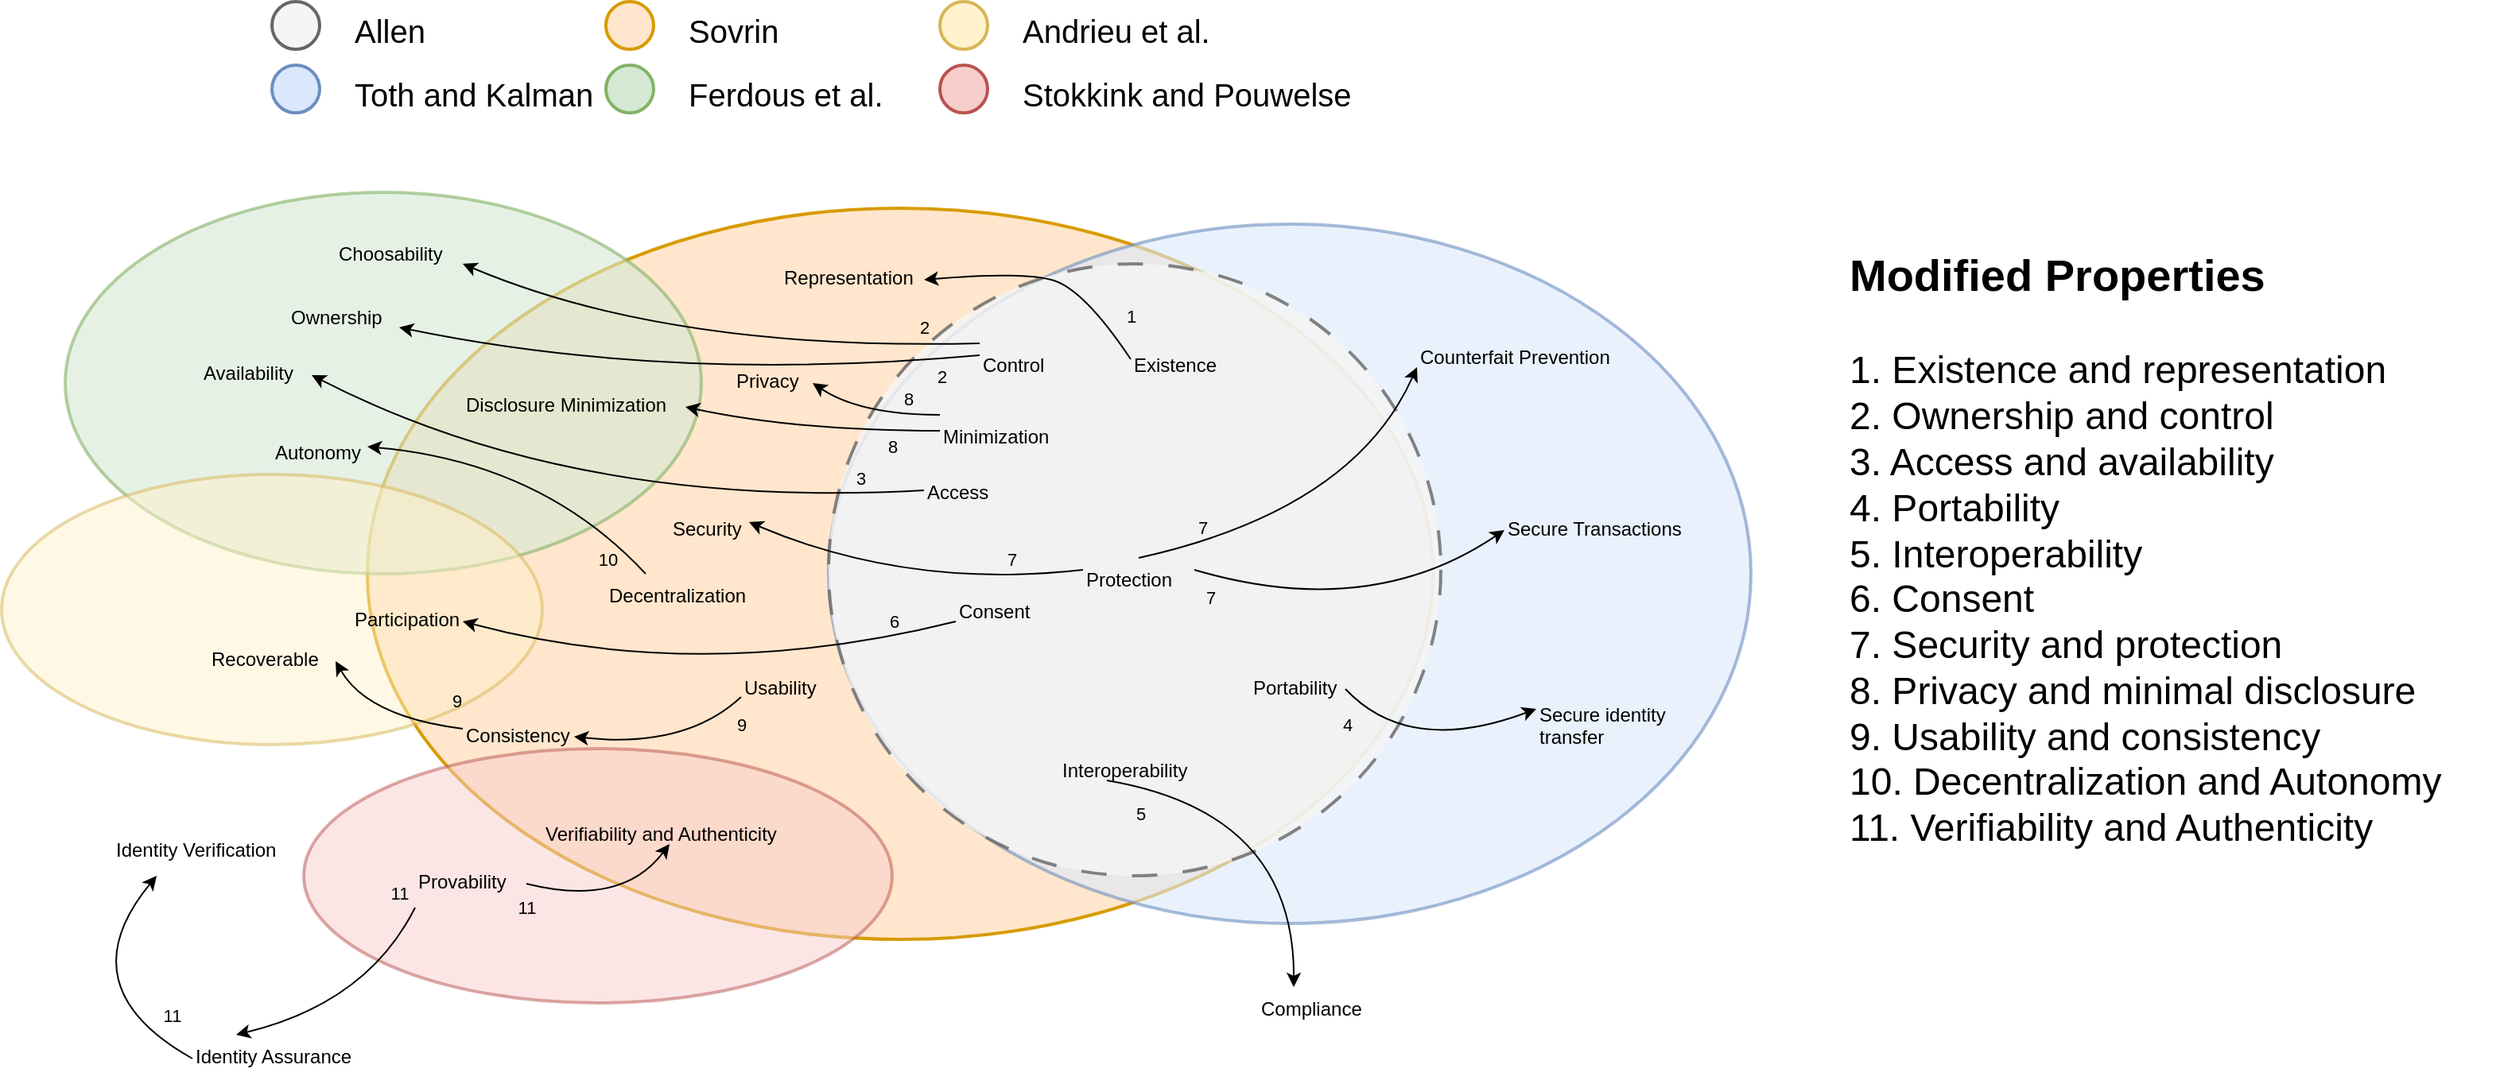 <mxfile version="26.0.10">
  <diagram name="Page-1" id="01GooG16zKZ9NEghx0lm">
    <mxGraphModel dx="2835" dy="2183" grid="1" gridSize="10" guides="1" tooltips="1" connect="1" arrows="1" fold="1" page="1" pageScale="1" pageWidth="850" pageHeight="1100" math="0" shadow="0">
      <root>
        <mxCell id="0" />
        <mxCell id="1" parent="0" />
        <mxCell id="aTWuju5GETZAm3QBWsv6-1" value="" style="ellipse;whiteSpace=wrap;html=1;direction=west;fillColor=#ffe6cc;strokeColor=#d79b00;strokeWidth=2;" parent="1" vertex="1">
          <mxGeometry x="-280" y="10" width="670" height="460" as="geometry" />
        </mxCell>
        <mxCell id="aTWuju5GETZAm3QBWsv6-2" value="" style="ellipse;whiteSpace=wrap;html=1;opacity=50;fillColor=#f8cecc;strokeColor=#b85450;strokeWidth=2;" parent="1" vertex="1">
          <mxGeometry x="-320" y="350" width="370" height="160" as="geometry" />
        </mxCell>
        <mxCell id="aTWuju5GETZAm3QBWsv6-3" value="" style="ellipse;whiteSpace=wrap;html=1;direction=south;fillColor=#dae8fc;strokeColor=#6c8ebf;opacity=60;strokeWidth=2;" parent="1" vertex="1">
          <mxGeometry x="10" y="20" width="580" height="440" as="geometry" />
        </mxCell>
        <mxCell id="aTWuju5GETZAm3QBWsv6-4" value="" style="ellipse;whiteSpace=wrap;html=1;fillColor=#d5e8d4;strokeColor=#82b366;opacity=60;strokeWidth=2;" parent="1" vertex="1">
          <mxGeometry x="-470" width="400" height="240" as="geometry" />
        </mxCell>
        <mxCell id="aTWuju5GETZAm3QBWsv6-5" value="" style="ellipse;whiteSpace=wrap;html=1;fillColor=#fff2cc;strokeColor=#d6b656;opacity=50;strokeWidth=2;" parent="1" vertex="1">
          <mxGeometry x="-510" y="177.5" width="340" height="170" as="geometry" />
        </mxCell>
        <mxCell id="aTWuju5GETZAm3QBWsv6-6" value="" style="ellipse;whiteSpace=wrap;html=1;aspect=fixed;fillColor=#f5f5f5;dashed=1;dashPattern=8 8;fontColor=#333333;strokeColor=#666666;opacity=80;strokeWidth=2;" parent="1" vertex="1">
          <mxGeometry x="10" y="45" width="385" height="385" as="geometry" />
        </mxCell>
        <mxCell id="aTWuju5GETZAm3QBWsv6-7" value="" style="endArrow=classic;html=1;rounded=0;entryX=1;entryY=0.5;entryDx=0;entryDy=0;exitX=0;exitY=0.5;exitDx=0;exitDy=0;curved=1;" parent="1" source="aTWuju5GETZAm3QBWsv6-17" target="aTWuju5GETZAm3QBWsv6-38" edge="1">
          <mxGeometry width="50" height="50" relative="1" as="geometry">
            <mxPoint x="205" y="350" as="sourcePoint" />
            <mxPoint x="293" y="460" as="targetPoint" />
            <Array as="points">
              <mxPoint x="-70" y="310" />
            </Array>
          </mxGeometry>
        </mxCell>
        <mxCell id="aTWuju5GETZAm3QBWsv6-8" value="6" style="edgeLabel;html=1;align=center;verticalAlign=middle;resizable=0;points=[];labelBackgroundColor=none;" parent="aTWuju5GETZAm3QBWsv6-7" vertex="1" connectable="0">
          <mxGeometry x="-0.043" y="-4" relative="1" as="geometry">
            <mxPoint x="110" y="-33" as="offset" />
          </mxGeometry>
        </mxCell>
        <mxCell id="aTWuju5GETZAm3QBWsv6-9" value="&lt;div&gt;&lt;font style=&quot;font-size: 28px;&quot;&gt;&lt;b&gt;&lt;font&gt;Modified Properties&lt;/font&gt;&lt;/b&gt;&lt;/font&gt;&lt;/div&gt;&lt;div&gt;&lt;font style=&quot;font-size: 24px;&quot;&gt;&lt;br&gt;&lt;/font&gt;&lt;/div&gt;&lt;div&gt;&lt;font style=&quot;font-size: 24px;&quot;&gt;1. Existence and representation&lt;/font&gt;&lt;/div&gt;&lt;div&gt;&lt;font style=&quot;font-size: 24px;&quot;&gt;2. Ownership and control&lt;/font&gt;&lt;/div&gt;&lt;div&gt;&lt;font style=&quot;font-size: 24px;&quot;&gt;3. Access and availability&lt;/font&gt;&lt;/div&gt;&lt;div&gt;&lt;font style=&quot;font-size: 24px;&quot;&gt;4. Portability&lt;/font&gt;&lt;/div&gt;&lt;div&gt;&lt;font style=&quot;font-size: 24px;&quot;&gt;5. Interoperability&lt;/font&gt;&lt;/div&gt;&lt;div&gt;&lt;font style=&quot;font-size: 24px;&quot;&gt;6. Consent&lt;/font&gt;&lt;/div&gt;&lt;div&gt;&lt;font style=&quot;font-size: 24px;&quot;&gt;7. Security and protection&lt;/font&gt;&lt;/div&gt;&lt;div&gt;&lt;font style=&quot;font-size: 24px;&quot;&gt;8. Privacy and minimal disclosure&lt;/font&gt;&lt;/div&gt;&lt;div&gt;&lt;font style=&quot;font-size: 24px;&quot;&gt;9. Usability and consistency&lt;/font&gt;&lt;/div&gt;&lt;div&gt;&lt;font style=&quot;font-size: 24px;&quot;&gt;10. Decentralization and Autonomy&lt;/font&gt;&lt;/div&gt;&lt;div&gt;&lt;font style=&quot;font-size: 24px;&quot;&gt;11. Verifiability and Authenticity&lt;/font&gt;&lt;/div&gt;" style="rounded=1;whiteSpace=wrap;html=1;align=left;fillColor=none;strokeColor=none;strokeWidth=2;" parent="1" vertex="1">
          <mxGeometry x="650" y="27.5" width="410" height="395" as="geometry" />
        </mxCell>
        <mxCell id="aTWuju5GETZAm3QBWsv6-10" value="Existence &amp;nbsp;" style="text;whiteSpace=wrap;html=1;" parent="1" vertex="1">
          <mxGeometry x="200" y="95" width="90" height="40" as="geometry" />
        </mxCell>
        <mxCell id="aTWuju5GETZAm3QBWsv6-11" value="Control &amp;nbsp;" style="text;whiteSpace=wrap;html=1;" parent="1" vertex="1">
          <mxGeometry x="105" y="95" width="50" height="30" as="geometry" />
        </mxCell>
        <mxCell id="aTWuju5GETZAm3QBWsv6-12" value="Access &amp;nbsp;" style="text;whiteSpace=wrap;html=1;" parent="1" vertex="1">
          <mxGeometry x="70" y="175" width="50" height="25" as="geometry" />
        </mxCell>
        <mxCell id="aTWuju5GETZAm3QBWsv6-15" value="Portability &amp;nbsp;" style="text;whiteSpace=wrap;html=1;" parent="1" vertex="1">
          <mxGeometry x="275" y="297.5" width="60" height="20" as="geometry" />
        </mxCell>
        <mxCell id="aTWuju5GETZAm3QBWsv6-16" value="Interoperability &amp;nbsp;" style="text;whiteSpace=wrap;html=1;" parent="1" vertex="1">
          <mxGeometry x="155" y="350" width="120" height="20" as="geometry" />
        </mxCell>
        <mxCell id="aTWuju5GETZAm3QBWsv6-17" value="Consent &amp;nbsp;" style="text;whiteSpace=wrap;html=1;" parent="1" vertex="1">
          <mxGeometry x="90" y="250" width="80" height="40" as="geometry" />
        </mxCell>
        <mxCell id="aTWuju5GETZAm3QBWsv6-18" value="Protection &amp;nbsp;" style="text;whiteSpace=wrap;html=1;" parent="1" vertex="1">
          <mxGeometry x="170" y="230" width="70" height="30" as="geometry" />
        </mxCell>
        <mxCell id="aTWuju5GETZAm3QBWsv6-19" value="&lt;div align=&quot;left&quot;&gt;Minimization&lt;/div&gt;" style="text;whiteSpace=wrap;html=1;" parent="1" vertex="1">
          <mxGeometry x="80" y="140" width="100" height="40" as="geometry" />
        </mxCell>
        <mxCell id="aTWuju5GETZAm3QBWsv6-20" value="Representation" style="text;whiteSpace=wrap;html=1;" parent="1" vertex="1">
          <mxGeometry x="-20" y="40" width="90" height="30" as="geometry" />
        </mxCell>
        <mxCell id="aTWuju5GETZAm3QBWsv6-21" value="" style="endArrow=classic;html=1;rounded=0;exitX=0;exitY=0.25;exitDx=0;exitDy=0;entryX=1;entryY=0.5;entryDx=0;entryDy=0;curved=1;" parent="1" source="aTWuju5GETZAm3QBWsv6-10" target="aTWuju5GETZAm3QBWsv6-20" edge="1">
          <mxGeometry width="50" height="50" relative="1" as="geometry">
            <mxPoint x="370" y="200" as="sourcePoint" />
            <mxPoint x="420" y="150" as="targetPoint" />
            <Array as="points">
              <mxPoint x="170" y="60" />
              <mxPoint x="130" y="50" />
            </Array>
          </mxGeometry>
        </mxCell>
        <mxCell id="aTWuju5GETZAm3QBWsv6-22" value="1" style="edgeLabel;html=1;align=center;verticalAlign=middle;resizable=0;points=[];labelBackgroundColor=none;" parent="aTWuju5GETZAm3QBWsv6-21" vertex="1" connectable="0">
          <mxGeometry x="-0.043" y="-4" relative="1" as="geometry">
            <mxPoint x="49" y="27" as="offset" />
          </mxGeometry>
        </mxCell>
        <mxCell id="aTWuju5GETZAm3QBWsv6-23" value="Choosability &amp;nbsp;" style="text;whiteSpace=wrap;html=1;" parent="1" vertex="1">
          <mxGeometry x="-300" y="25" width="80" height="40" as="geometry" />
        </mxCell>
        <mxCell id="aTWuju5GETZAm3QBWsv6-24" value="Ownership &amp;nbsp;" style="text;whiteSpace=wrap;html=1;" parent="1" vertex="1">
          <mxGeometry x="-330" y="65" width="70" height="40" as="geometry" />
        </mxCell>
        <mxCell id="aTWuju5GETZAm3QBWsv6-25" value="" style="endArrow=classic;html=1;rounded=0;exitX=0;exitY=0;exitDx=0;exitDy=0;entryX=1;entryY=0.5;entryDx=0;entryDy=0;curved=1;" parent="1" source="aTWuju5GETZAm3QBWsv6-11" target="aTWuju5GETZAm3QBWsv6-23" edge="1">
          <mxGeometry width="50" height="50" relative="1" as="geometry">
            <mxPoint x="315" y="140" as="sourcePoint" />
            <mxPoint x="370" y="70" as="targetPoint" />
            <Array as="points">
              <mxPoint x="-90" y="100" />
            </Array>
          </mxGeometry>
        </mxCell>
        <mxCell id="aTWuju5GETZAm3QBWsv6-26" value="2" style="edgeLabel;html=1;align=center;verticalAlign=middle;resizable=0;points=[];labelBackgroundColor=none;" parent="aTWuju5GETZAm3QBWsv6-25" vertex="1" connectable="0">
          <mxGeometry x="-0.043" y="-4" relative="1" as="geometry">
            <mxPoint x="126" y="-10" as="offset" />
          </mxGeometry>
        </mxCell>
        <mxCell id="aTWuju5GETZAm3QBWsv6-27" value="" style="endArrow=classic;html=1;rounded=0;entryX=1;entryY=0.5;entryDx=0;entryDy=0;exitX=0;exitY=0.25;exitDx=0;exitDy=0;curved=1;" parent="1" source="aTWuju5GETZAm3QBWsv6-11" target="aTWuju5GETZAm3QBWsv6-24" edge="1">
          <mxGeometry width="50" height="50" relative="1" as="geometry">
            <mxPoint x="400" y="190" as="sourcePoint" />
            <mxPoint x="380" y="80" as="targetPoint" />
            <Array as="points">
              <mxPoint x="-90" y="120" />
            </Array>
          </mxGeometry>
        </mxCell>
        <mxCell id="aTWuju5GETZAm3QBWsv6-28" value="2" style="edgeLabel;html=1;align=center;verticalAlign=middle;resizable=0;points=[];labelBackgroundColor=none;" parent="aTWuju5GETZAm3QBWsv6-27" vertex="1" connectable="0">
          <mxGeometry x="-0.043" y="-4" relative="1" as="geometry">
            <mxPoint x="152" y="1" as="offset" />
          </mxGeometry>
        </mxCell>
        <mxCell id="aTWuju5GETZAm3QBWsv6-29" value="Availability &amp;nbsp;" style="text;whiteSpace=wrap;html=1;" parent="1" vertex="1">
          <mxGeometry x="-385" y="100" width="70" height="30" as="geometry" />
        </mxCell>
        <mxCell id="aTWuju5GETZAm3QBWsv6-30" value="" style="endArrow=classic;html=1;rounded=0;entryX=1;entryY=0.5;entryDx=0;entryDy=0;exitX=0;exitY=0.5;exitDx=0;exitDy=0;curved=1;" parent="1" source="aTWuju5GETZAm3QBWsv6-12" target="aTWuju5GETZAm3QBWsv6-29" edge="1">
          <mxGeometry width="50" height="50" relative="1" as="geometry">
            <mxPoint x="50" y="170" as="sourcePoint" />
            <mxPoint x="460" y="180" as="targetPoint" />
            <Array as="points">
              <mxPoint x="-150" y="200" />
            </Array>
          </mxGeometry>
        </mxCell>
        <mxCell id="aTWuju5GETZAm3QBWsv6-31" value="3" style="edgeLabel;html=1;align=center;verticalAlign=middle;resizable=0;points=[];labelBackgroundColor=none;" parent="aTWuju5GETZAm3QBWsv6-30" vertex="1" connectable="0">
          <mxGeometry x="-0.043" y="-4" relative="1" as="geometry">
            <mxPoint x="154" y="-15" as="offset" />
          </mxGeometry>
        </mxCell>
        <mxCell id="aTWuju5GETZAm3QBWsv6-32" value="Secure identity transfer" style="text;whiteSpace=wrap;html=1;" parent="1" vertex="1">
          <mxGeometry x="455" y="315" width="90" height="40" as="geometry" />
        </mxCell>
        <mxCell id="aTWuju5GETZAm3QBWsv6-33" value="" style="endArrow=classic;html=1;rounded=0;entryX=0;entryY=0.25;entryDx=0;entryDy=0;exitX=1;exitY=0.75;exitDx=0;exitDy=0;curved=1;" parent="1" source="aTWuju5GETZAm3QBWsv6-15" target="aTWuju5GETZAm3QBWsv6-32" edge="1">
          <mxGeometry width="50" height="50" relative="1" as="geometry">
            <mxPoint x="395" y="315" as="sourcePoint" />
            <mxPoint x="495" y="295" as="targetPoint" />
            <Array as="points">
              <mxPoint x="375" y="355" />
            </Array>
          </mxGeometry>
        </mxCell>
        <mxCell id="aTWuju5GETZAm3QBWsv6-34" value="4" style="edgeLabel;html=1;align=center;verticalAlign=middle;resizable=0;points=[];labelBackgroundColor=none;" parent="aTWuju5GETZAm3QBWsv6-33" vertex="1" connectable="0">
          <mxGeometry x="-0.043" y="-4" relative="1" as="geometry">
            <mxPoint x="-51" y="-20" as="offset" />
          </mxGeometry>
        </mxCell>
        <mxCell id="aTWuju5GETZAm3QBWsv6-35" value="Compliance" style="text;whiteSpace=wrap;html=1;" parent="1" vertex="1">
          <mxGeometry x="280" y="500" width="90" height="40" as="geometry" />
        </mxCell>
        <mxCell id="aTWuju5GETZAm3QBWsv6-36" value="" style="endArrow=classic;html=1;rounded=0;entryX=0.25;entryY=0;entryDx=0;entryDy=0;exitX=0.25;exitY=1;exitDx=0;exitDy=0;curved=1;" parent="1" source="aTWuju5GETZAm3QBWsv6-16" target="aTWuju5GETZAm3QBWsv6-35" edge="1">
          <mxGeometry width="50" height="50" relative="1" as="geometry">
            <mxPoint x="325" y="331" as="sourcePoint" />
            <mxPoint x="440" y="380" as="targetPoint" />
            <Array as="points">
              <mxPoint x="303" y="390" />
            </Array>
          </mxGeometry>
        </mxCell>
        <mxCell id="aTWuju5GETZAm3QBWsv6-37" value="5" style="edgeLabel;html=1;align=center;verticalAlign=middle;resizable=0;points=[];labelBackgroundColor=none;" parent="aTWuju5GETZAm3QBWsv6-36" vertex="1" connectable="0">
          <mxGeometry x="-0.043" y="-4" relative="1" as="geometry">
            <mxPoint x="-87" y="-2" as="offset" />
          </mxGeometry>
        </mxCell>
        <mxCell id="aTWuju5GETZAm3QBWsv6-38" value="Participation" style="text;whiteSpace=wrap;html=1;" parent="1" vertex="1">
          <mxGeometry x="-290" y="255" width="70" height="30" as="geometry" />
        </mxCell>
        <mxCell id="aTWuju5GETZAm3QBWsv6-39" value="Security" style="text;whiteSpace=wrap;html=1;" parent="1" vertex="1">
          <mxGeometry x="-90" y="197.5" width="50" height="40" as="geometry" />
        </mxCell>
        <mxCell id="aTWuju5GETZAm3QBWsv6-40" value="Counterfait Prevention" style="text;whiteSpace=wrap;html=1;" parent="1" vertex="1">
          <mxGeometry x="380" y="90" width="130" height="20" as="geometry" />
        </mxCell>
        <mxCell id="aTWuju5GETZAm3QBWsv6-41" value="" style="endArrow=classic;html=1;rounded=0;entryX=1;entryY=0.25;entryDx=0;entryDy=0;exitX=0;exitY=0.25;exitDx=0;exitDy=0;curved=1;" parent="1" source="aTWuju5GETZAm3QBWsv6-18" target="aTWuju5GETZAm3QBWsv6-39" edge="1">
          <mxGeometry width="50" height="50" relative="1" as="geometry">
            <mxPoint x="100" y="280" as="sourcePoint" />
            <mxPoint x="10" y="340" as="targetPoint" />
            <Array as="points">
              <mxPoint x="60" y="250" />
            </Array>
          </mxGeometry>
        </mxCell>
        <mxCell id="aTWuju5GETZAm3QBWsv6-42" value="7" style="edgeLabel;html=1;align=center;verticalAlign=middle;resizable=0;points=[];labelBackgroundColor=none;" parent="aTWuju5GETZAm3QBWsv6-41" vertex="1" connectable="0">
          <mxGeometry x="-0.043" y="-4" relative="1" as="geometry">
            <mxPoint x="60" y="-15" as="offset" />
          </mxGeometry>
        </mxCell>
        <mxCell id="aTWuju5GETZAm3QBWsv6-43" value="Secure Transactions" style="text;whiteSpace=wrap;html=1;" parent="1" vertex="1">
          <mxGeometry x="435" y="197.5" width="120" height="20" as="geometry" />
        </mxCell>
        <mxCell id="aTWuju5GETZAm3QBWsv6-44" value="" style="endArrow=classic;html=1;rounded=0;entryX=0;entryY=1;entryDx=0;entryDy=0;exitX=0.5;exitY=0;exitDx=0;exitDy=0;curved=1;" parent="1" source="aTWuju5GETZAm3QBWsv6-18" target="aTWuju5GETZAm3QBWsv6-40" edge="1">
          <mxGeometry width="50" height="50" relative="1" as="geometry">
            <mxPoint x="50" y="210" as="sourcePoint" />
            <mxPoint x="-90" y="210" as="targetPoint" />
            <Array as="points">
              <mxPoint x="340" y="200" />
            </Array>
          </mxGeometry>
        </mxCell>
        <mxCell id="aTWuju5GETZAm3QBWsv6-45" value="7" style="edgeLabel;html=1;align=center;verticalAlign=middle;resizable=0;points=[];labelBackgroundColor=none;" parent="aTWuju5GETZAm3QBWsv6-44" vertex="1" connectable="0">
          <mxGeometry x="-0.043" y="-4" relative="1" as="geometry">
            <mxPoint x="-72" y="1" as="offset" />
          </mxGeometry>
        </mxCell>
        <mxCell id="aTWuju5GETZAm3QBWsv6-46" value="" style="endArrow=classic;html=1;rounded=0;entryX=0;entryY=0.75;entryDx=0;entryDy=0;exitX=1;exitY=0.25;exitDx=0;exitDy=0;curved=1;" parent="1" source="aTWuju5GETZAm3QBWsv6-18" target="aTWuju5GETZAm3QBWsv6-43" edge="1">
          <mxGeometry width="50" height="50" relative="1" as="geometry">
            <mxPoint x="60" y="220" as="sourcePoint" />
            <mxPoint x="-60" y="160" as="targetPoint" />
            <Array as="points">
              <mxPoint x="350" y="270" />
            </Array>
          </mxGeometry>
        </mxCell>
        <mxCell id="aTWuju5GETZAm3QBWsv6-47" value="7" style="edgeLabel;html=1;align=center;verticalAlign=middle;resizable=0;points=[];labelBackgroundColor=none;" parent="aTWuju5GETZAm3QBWsv6-46" vertex="1" connectable="0">
          <mxGeometry x="-0.043" y="-4" relative="1" as="geometry">
            <mxPoint x="-89" y="-16" as="offset" />
          </mxGeometry>
        </mxCell>
        <mxCell id="aTWuju5GETZAm3QBWsv6-48" value="Disclosure Minimization" style="text;whiteSpace=wrap;html=1;" parent="1" vertex="1">
          <mxGeometry x="-220" y="120" width="140" height="20" as="geometry" />
        </mxCell>
        <mxCell id="aTWuju5GETZAm3QBWsv6-49" value="" style="endArrow=classic;html=1;rounded=0;exitX=0;exitY=0.25;exitDx=0;exitDy=0;entryX=1;entryY=0.75;entryDx=0;entryDy=0;curved=1;" parent="1" source="aTWuju5GETZAm3QBWsv6-19" target="aTWuju5GETZAm3QBWsv6-48" edge="1">
          <mxGeometry width="50" height="50" relative="1" as="geometry">
            <mxPoint x="73" y="200" as="sourcePoint" />
            <mxPoint x="-40" y="160" as="targetPoint" />
            <Array as="points">
              <mxPoint x="-10" y="150" />
            </Array>
          </mxGeometry>
        </mxCell>
        <mxCell id="aTWuju5GETZAm3QBWsv6-50" value="8" style="edgeLabel;html=1;align=center;verticalAlign=middle;resizable=0;points=[];labelBackgroundColor=none;" parent="aTWuju5GETZAm3QBWsv6-49" vertex="1" connectable="0">
          <mxGeometry x="-0.043" y="-4" relative="1" as="geometry">
            <mxPoint x="47" y="14" as="offset" />
          </mxGeometry>
        </mxCell>
        <mxCell id="aTWuju5GETZAm3QBWsv6-51" value="Privacy" style="text;whiteSpace=wrap;html=1;" parent="1" vertex="1">
          <mxGeometry x="-50" y="105" width="50" height="20" as="geometry" />
        </mxCell>
        <mxCell id="aTWuju5GETZAm3QBWsv6-52" value="" style="endArrow=classic;html=1;rounded=0;entryX=1;entryY=0.75;entryDx=0;entryDy=0;exitX=0;exitY=0;exitDx=0;exitDy=0;curved=1;" parent="1" source="aTWuju5GETZAm3QBWsv6-19" target="aTWuju5GETZAm3QBWsv6-51" edge="1">
          <mxGeometry width="50" height="50" relative="1" as="geometry">
            <mxPoint x="175" y="130" as="sourcePoint" />
            <mxPoint x="233" y="-10" as="targetPoint" />
            <Array as="points">
              <mxPoint x="30" y="140" />
            </Array>
          </mxGeometry>
        </mxCell>
        <mxCell id="aTWuju5GETZAm3QBWsv6-53" value="8" style="edgeLabel;html=1;align=center;verticalAlign=middle;resizable=0;points=[];labelBackgroundColor=none;" parent="aTWuju5GETZAm3QBWsv6-52" vertex="1" connectable="0">
          <mxGeometry x="-0.043" y="-4" relative="1" as="geometry">
            <mxPoint x="21" y="-6" as="offset" />
          </mxGeometry>
        </mxCell>
        <mxCell id="aTWuju5GETZAm3QBWsv6-54" value="Usability" style="text;whiteSpace=wrap;html=1;" parent="1" vertex="1">
          <mxGeometry x="-45" y="297.5" width="60" height="20" as="geometry" />
        </mxCell>
        <mxCell id="aTWuju5GETZAm3QBWsv6-55" value="Consistency" style="text;whiteSpace=wrap;html=1;" parent="1" vertex="1">
          <mxGeometry x="-220" y="327.5" width="70" height="20" as="geometry" />
        </mxCell>
        <mxCell id="aTWuju5GETZAm3QBWsv6-56" value="Recoverable" style="text;whiteSpace=wrap;html=1;" parent="1" vertex="1">
          <mxGeometry x="-380" y="280" width="80" height="30" as="geometry" />
        </mxCell>
        <mxCell id="aTWuju5GETZAm3QBWsv6-57" value="" style="endArrow=classic;html=1;rounded=0;entryX=1;entryY=0.75;entryDx=0;entryDy=0;exitX=0;exitY=1;exitDx=0;exitDy=0;curved=1;" parent="1" source="aTWuju5GETZAm3QBWsv6-54" target="aTWuju5GETZAm3QBWsv6-55" edge="1">
          <mxGeometry width="50" height="50" relative="1" as="geometry">
            <mxPoint x="325" y="331" as="sourcePoint" />
            <mxPoint x="440" y="380" as="targetPoint" />
            <Array as="points">
              <mxPoint x="-80" y="350" />
            </Array>
          </mxGeometry>
        </mxCell>
        <mxCell id="aTWuju5GETZAm3QBWsv6-58" value="9" style="edgeLabel;html=1;align=center;verticalAlign=middle;resizable=0;points=[];labelBackgroundColor=none;" parent="aTWuju5GETZAm3QBWsv6-57" vertex="1" connectable="0">
          <mxGeometry x="-0.043" y="-4" relative="1" as="geometry">
            <mxPoint x="43" y="-10" as="offset" />
          </mxGeometry>
        </mxCell>
        <mxCell id="aTWuju5GETZAm3QBWsv6-59" value="" style="endArrow=classic;html=1;rounded=0;entryX=1;entryY=0.5;entryDx=0;entryDy=0;exitX=0;exitY=0.5;exitDx=0;exitDy=0;curved=1;" parent="1" source="aTWuju5GETZAm3QBWsv6-55" target="aTWuju5GETZAm3QBWsv6-56" edge="1">
          <mxGeometry width="50" height="50" relative="1" as="geometry">
            <mxPoint x="555" y="320" as="sourcePoint" />
            <mxPoint x="640" y="365" as="targetPoint" />
            <Array as="points">
              <mxPoint x="-280" y="330" />
            </Array>
          </mxGeometry>
        </mxCell>
        <mxCell id="aTWuju5GETZAm3QBWsv6-60" value="9" style="edgeLabel;html=1;align=center;verticalAlign=middle;resizable=0;points=[];labelBackgroundColor=none;" parent="aTWuju5GETZAm3QBWsv6-59" vertex="1" connectable="0">
          <mxGeometry x="-0.043" y="-4" relative="1" as="geometry">
            <mxPoint x="43" y="-8" as="offset" />
          </mxGeometry>
        </mxCell>
        <mxCell id="aTWuju5GETZAm3QBWsv6-61" value="Decentralization" style="text;whiteSpace=wrap;html=1;" parent="1" vertex="1">
          <mxGeometry x="-130" y="240" width="100" height="17.5" as="geometry" />
        </mxCell>
        <mxCell id="aTWuju5GETZAm3QBWsv6-62" value="Autonomy" style="text;whiteSpace=wrap;html=1;" parent="1" vertex="1">
          <mxGeometry x="-340" y="150" width="60" height="20" as="geometry" />
        </mxCell>
        <mxCell id="aTWuju5GETZAm3QBWsv6-63" value="" style="endArrow=classic;html=1;rounded=0;entryX=1;entryY=0.5;entryDx=0;entryDy=0;exitX=0.25;exitY=0;exitDx=0;exitDy=0;jumpStyle=arc;curved=1;" parent="1" source="aTWuju5GETZAm3QBWsv6-61" target="aTWuju5GETZAm3QBWsv6-62" edge="1">
          <mxGeometry width="50" height="50" relative="1" as="geometry">
            <mxPoint x="100" y="280" as="sourcePoint" />
            <mxPoint x="10" y="340" as="targetPoint" />
            <Array as="points">
              <mxPoint x="-170" y="170" />
            </Array>
          </mxGeometry>
        </mxCell>
        <mxCell id="aTWuju5GETZAm3QBWsv6-64" value="10" style="edgeLabel;html=1;align=center;verticalAlign=middle;resizable=0;points=[];labelBackgroundColor=none;" parent="aTWuju5GETZAm3QBWsv6-63" vertex="1" connectable="0">
          <mxGeometry x="-0.043" y="-4" relative="1" as="geometry">
            <mxPoint x="43" y="65" as="offset" />
          </mxGeometry>
        </mxCell>
        <mxCell id="aTWuju5GETZAm3QBWsv6-65" value="Identity Verification" style="text;whiteSpace=wrap;html=1;" parent="1" vertex="1">
          <mxGeometry x="-440" y="400" width="110" height="30" as="geometry" />
        </mxCell>
        <mxCell id="aTWuju5GETZAm3QBWsv6-66" value="Verifiability and Authenticity" style="text;whiteSpace=wrap;html=1;" parent="1" vertex="1">
          <mxGeometry x="-170" y="390" width="160" height="20" as="geometry" />
        </mxCell>
        <mxCell id="aTWuju5GETZAm3QBWsv6-67" value="Provability" style="text;whiteSpace=wrap;html=1;" parent="1" vertex="1">
          <mxGeometry x="-250" y="420" width="70" height="30" as="geometry" />
        </mxCell>
        <mxCell id="aTWuju5GETZAm3QBWsv6-68" value="Identity Assurance" style="text;whiteSpace=wrap;html=1;" parent="1" vertex="1">
          <mxGeometry x="-390" y="530" width="110" height="30" as="geometry" />
        </mxCell>
        <mxCell id="aTWuju5GETZAm3QBWsv6-69" value="" style="endArrow=classic;html=1;rounded=0;entryX=0.25;entryY=0;entryDx=0;entryDy=0;exitX=0;exitY=1;exitDx=0;exitDy=0;curved=1;" parent="1" source="aTWuju5GETZAm3QBWsv6-67" target="aTWuju5GETZAm3QBWsv6-68" edge="1">
          <mxGeometry width="50" height="50" relative="1" as="geometry">
            <mxPoint x="-300" y="300" as="sourcePoint" />
            <mxPoint x="-345" y="390" as="targetPoint" />
            <Array as="points">
              <mxPoint x="-280" y="510" />
            </Array>
          </mxGeometry>
        </mxCell>
        <mxCell id="aTWuju5GETZAm3QBWsv6-70" value="11" style="edgeLabel;html=1;align=center;verticalAlign=middle;resizable=0;points=[];labelBackgroundColor=none;" parent="aTWuju5GETZAm3QBWsv6-69" vertex="1" connectable="0">
          <mxGeometry x="-0.043" y="-4" relative="1" as="geometry">
            <mxPoint x="26" y="-67" as="offset" />
          </mxGeometry>
        </mxCell>
        <mxCell id="aTWuju5GETZAm3QBWsv6-71" value="" style="endArrow=classic;html=1;rounded=0;entryX=0.25;entryY=1;entryDx=0;entryDy=0;exitX=0;exitY=0.5;exitDx=0;exitDy=0;curved=1;" parent="1" source="aTWuju5GETZAm3QBWsv6-68" target="aTWuju5GETZAm3QBWsv6-65" edge="1">
          <mxGeometry width="50" height="50" relative="1" as="geometry">
            <mxPoint x="-290" y="310" as="sourcePoint" />
            <mxPoint x="-335" y="400" as="targetPoint" />
            <Array as="points">
              <mxPoint x="-470" y="500" />
            </Array>
          </mxGeometry>
        </mxCell>
        <mxCell id="aTWuju5GETZAm3QBWsv6-72" value="11" style="edgeLabel;html=1;align=center;verticalAlign=middle;resizable=0;points=[];labelBackgroundColor=none;" parent="aTWuju5GETZAm3QBWsv6-71" vertex="1" connectable="0">
          <mxGeometry x="-0.043" y="-4" relative="1" as="geometry">
            <mxPoint x="61" y="19" as="offset" />
          </mxGeometry>
        </mxCell>
        <mxCell id="aTWuju5GETZAm3QBWsv6-73" value="" style="endArrow=classic;html=1;rounded=0;exitX=1;exitY=0.5;exitDx=0;exitDy=0;entryX=0.5;entryY=1;entryDx=0;entryDy=0;curved=1;" parent="1" source="aTWuju5GETZAm3QBWsv6-67" target="aTWuju5GETZAm3QBWsv6-66" edge="1">
          <mxGeometry width="50" height="50" relative="1" as="geometry">
            <mxPoint x="-275" y="410" as="sourcePoint" />
            <mxPoint x="-300" y="330" as="targetPoint" />
            <Array as="points">
              <mxPoint x="-120" y="450" />
            </Array>
          </mxGeometry>
        </mxCell>
        <mxCell id="aTWuju5GETZAm3QBWsv6-74" value="11" style="edgeLabel;html=1;align=center;verticalAlign=middle;resizable=0;points=[];labelBackgroundColor=none;" parent="aTWuju5GETZAm3QBWsv6-73" vertex="1" connectable="0">
          <mxGeometry x="-0.043" y="-4" relative="1" as="geometry">
            <mxPoint x="-51" y="-2" as="offset" />
          </mxGeometry>
        </mxCell>
        <mxCell id="aTWuju5GETZAm3QBWsv6-77" value="" style="ellipse;whiteSpace=wrap;html=1;aspect=fixed;fillColor=#ffe6cc;strokeColor=#d79b00;strokeWidth=2;" parent="1" vertex="1">
          <mxGeometry x="-130" y="-120" width="30" height="30" as="geometry" />
        </mxCell>
        <mxCell id="aTWuju5GETZAm3QBWsv6-78" value="&lt;font style=&quot;font-size: 20px;&quot;&gt;Sovrin&lt;/font&gt;" style="text;whiteSpace=wrap;html=1;" parent="1" vertex="1">
          <mxGeometry x="-80" y="-120" width="130" height="40" as="geometry" />
        </mxCell>
        <mxCell id="aTWuju5GETZAm3QBWsv6-79" value="" style="ellipse;whiteSpace=wrap;html=1;aspect=fixed;fillColor=#d5e8d4;strokeColor=#82b366;strokeWidth=2;" parent="1" vertex="1">
          <mxGeometry x="-130" y="-80" width="30" height="30" as="geometry" />
        </mxCell>
        <mxCell id="aTWuju5GETZAm3QBWsv6-80" value="&lt;font style=&quot;font-size: 20px;&quot;&gt;Ferdous et al.&lt;/font&gt;" style="text;whiteSpace=wrap;html=1;" parent="1" vertex="1">
          <mxGeometry x="-80" y="-80" width="130" height="40" as="geometry" />
        </mxCell>
        <mxCell id="aTWuju5GETZAm3QBWsv6-81" value="" style="ellipse;whiteSpace=wrap;html=1;aspect=fixed;fillColor=#fff2cc;strokeColor=#d6b656;strokeWidth=2;" parent="1" vertex="1">
          <mxGeometry x="80" y="-120" width="30" height="30" as="geometry" />
        </mxCell>
        <mxCell id="aTWuju5GETZAm3QBWsv6-82" value="&lt;font style=&quot;font-size: 20px;&quot;&gt;Andrieu et al.&lt;/font&gt;" style="text;whiteSpace=wrap;html=1;" parent="1" vertex="1">
          <mxGeometry x="130" y="-120" width="130" height="40" as="geometry" />
        </mxCell>
        <mxCell id="aTWuju5GETZAm3QBWsv6-83" value="" style="ellipse;whiteSpace=wrap;html=1;aspect=fixed;fillColor=#f8cecc;strokeColor=#b85450;strokeWidth=2;" parent="1" vertex="1">
          <mxGeometry x="80" y="-80" width="30" height="30" as="geometry" />
        </mxCell>
        <mxCell id="aTWuju5GETZAm3QBWsv6-84" value="&lt;font style=&quot;font-size: 20px;&quot;&gt;Stokkink and Pouwelse &lt;/font&gt;" style="text;whiteSpace=wrap;html=1;" parent="1" vertex="1">
          <mxGeometry x="130" y="-80" width="230" height="40" as="geometry" />
        </mxCell>
        <mxCell id="aTWuju5GETZAm3QBWsv6-85" value="" style="ellipse;whiteSpace=wrap;html=1;aspect=fixed;fillColor=#f5f5f5;strokeColor=#666666;fontColor=#333333;strokeWidth=2;" parent="1" vertex="1">
          <mxGeometry x="-340" y="-120" width="30" height="30" as="geometry" />
        </mxCell>
        <mxCell id="aTWuju5GETZAm3QBWsv6-86" value="&lt;font style=&quot;font-size: 20px;&quot;&gt;Allen&lt;/font&gt;" style="text;whiteSpace=wrap;html=1;" parent="1" vertex="1">
          <mxGeometry x="-290" y="-120" width="130" height="40" as="geometry" />
        </mxCell>
        <mxCell id="aTWuju5GETZAm3QBWsv6-87" value="" style="ellipse;whiteSpace=wrap;html=1;aspect=fixed;fillColor=#dae8fc;strokeColor=#6c8ebf;strokeWidth=2;" parent="1" vertex="1">
          <mxGeometry x="-340" y="-80" width="30" height="30" as="geometry" />
        </mxCell>
        <mxCell id="aTWuju5GETZAm3QBWsv6-88" value="&lt;font style=&quot;font-size: 20px;&quot;&gt;Toth and Kalman&lt;/font&gt;" style="text;whiteSpace=wrap;html=1;" parent="1" vertex="1">
          <mxGeometry x="-290" y="-80" width="160" height="40" as="geometry" />
        </mxCell>
      </root>
    </mxGraphModel>
  </diagram>
</mxfile>
